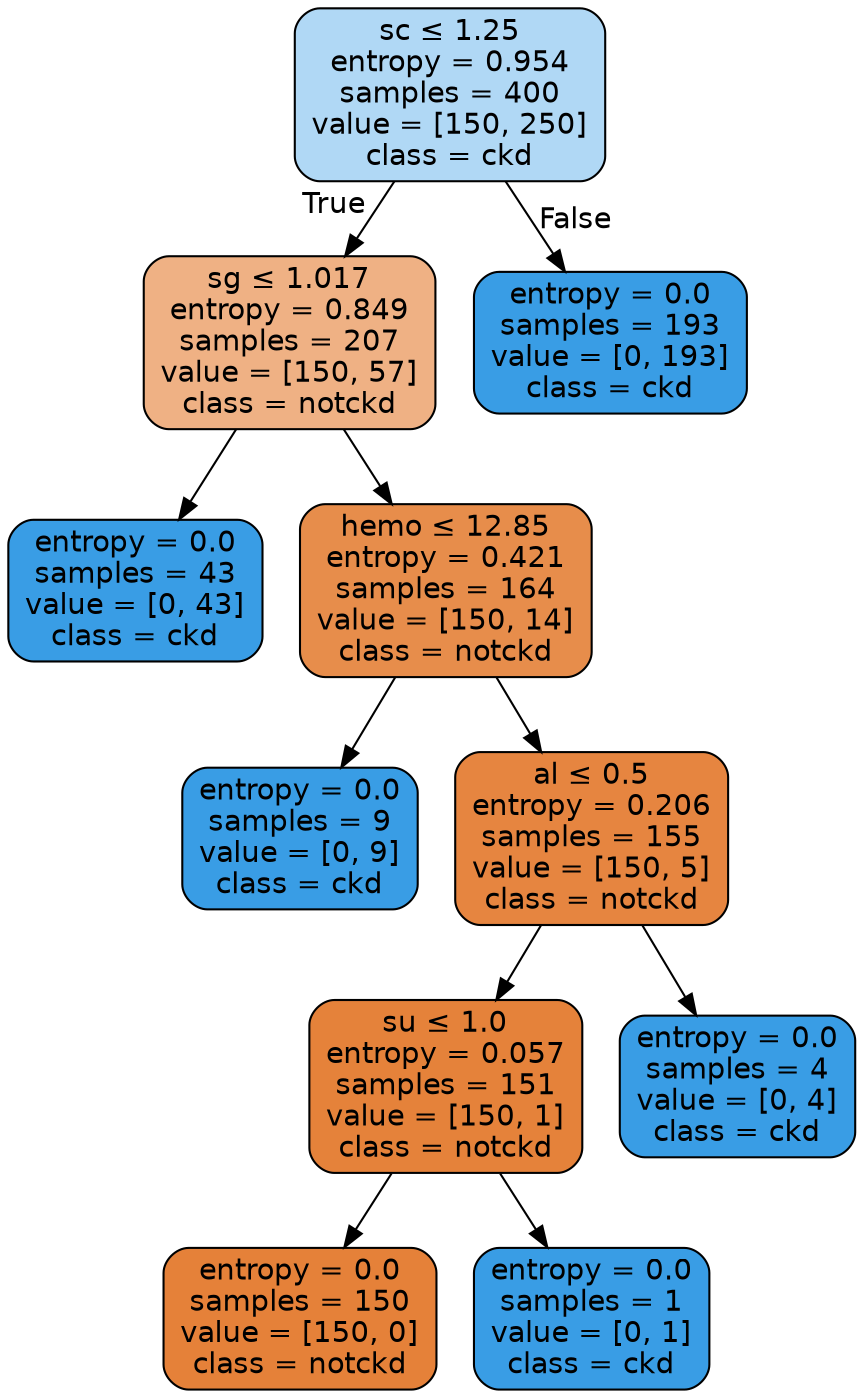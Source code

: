digraph Tree {
node [shape=box, style="filled, rounded", color="black", fontname=helvetica] ;
edge [fontname=helvetica] ;
0 [label=<sc &le; 1.25<br/>entropy = 0.954<br/>samples = 400<br/>value = [150, 250]<br/>class = ckd>, fillcolor="#b0d8f5"] ;
1 [label=<sg &le; 1.017<br/>entropy = 0.849<br/>samples = 207<br/>value = [150, 57]<br/>class = notckd>, fillcolor="#efb184"] ;
0 -> 1 [labeldistance=2.5, labelangle=45, headlabel="True"] ;
2 [label=<entropy = 0.0<br/>samples = 43<br/>value = [0, 43]<br/>class = ckd>, fillcolor="#399de5"] ;
1 -> 2 ;
3 [label=<hemo &le; 12.85<br/>entropy = 0.421<br/>samples = 164<br/>value = [150, 14]<br/>class = notckd>, fillcolor="#e78d4b"] ;
1 -> 3 ;
4 [label=<entropy = 0.0<br/>samples = 9<br/>value = [0, 9]<br/>class = ckd>, fillcolor="#399de5"] ;
3 -> 4 ;
5 [label=<al &le; 0.5<br/>entropy = 0.206<br/>samples = 155<br/>value = [150, 5]<br/>class = notckd>, fillcolor="#e68540"] ;
3 -> 5 ;
6 [label=<su &le; 1.0<br/>entropy = 0.057<br/>samples = 151<br/>value = [150, 1]<br/>class = notckd>, fillcolor="#e5823a"] ;
5 -> 6 ;
7 [label=<entropy = 0.0<br/>samples = 150<br/>value = [150, 0]<br/>class = notckd>, fillcolor="#e58139"] ;
6 -> 7 ;
8 [label=<entropy = 0.0<br/>samples = 1<br/>value = [0, 1]<br/>class = ckd>, fillcolor="#399de5"] ;
6 -> 8 ;
9 [label=<entropy = 0.0<br/>samples = 4<br/>value = [0, 4]<br/>class = ckd>, fillcolor="#399de5"] ;
5 -> 9 ;
10 [label=<entropy = 0.0<br/>samples = 193<br/>value = [0, 193]<br/>class = ckd>, fillcolor="#399de5"] ;
0 -> 10 [labeldistance=2.5, labelangle=-45, headlabel="False"] ;
}